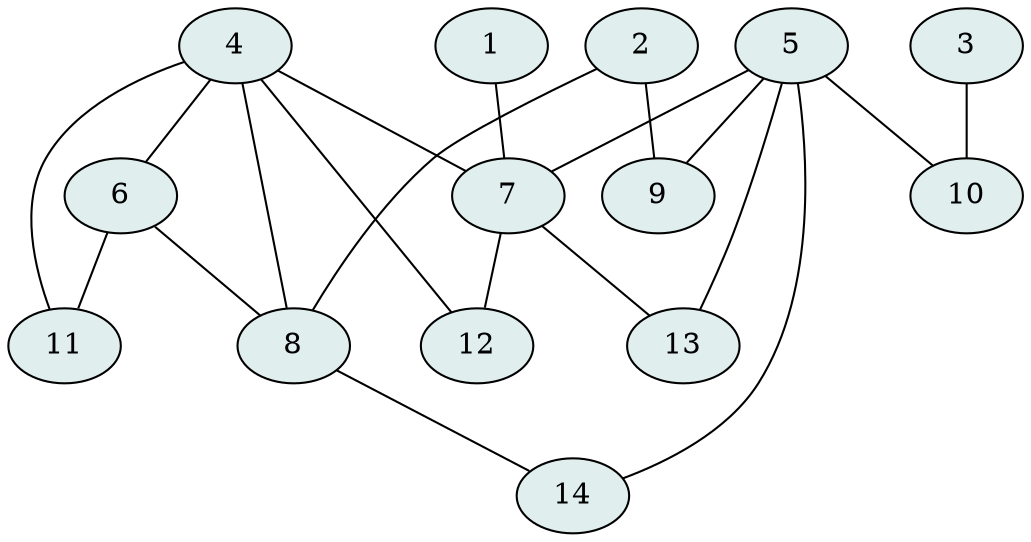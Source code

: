 graph {
    1 [style=filled, fillcolor = azure2];
    2 [style=filled, fillcolor = azure2];
    3 [style=filled, fillcolor = azure2];
    4 [style=filled, fillcolor = azure2];
    5 [style=filled, fillcolor = azure2];
    6 [style=filled, fillcolor = azure2];
    7 [style=filled, fillcolor = azure2];
    8 [style=filled, fillcolor = azure2];
    9 [style=filled, fillcolor = azure2];
    10 [style=filled, fillcolor = azure2];
    11 [style=filled, fillcolor = azure2];
    12 [style=filled, fillcolor = azure2];
    13 [style=filled, fillcolor = azure2];
    14 [style=filled, fillcolor = azure2];
1 -- 7;
2 -- 8;
2 -- 9;
3 -- 10;
4 -- 6;
4 -- 7;
4 -- 8;
4 -- 11;
4 -- 12;
5 -- 7;
5 -- 9;
5 -- 10;
5 -- 13;
5 -- 14;
6 -- 8;
6 -- 11;
7 -- 12;
7 -- 13;
8 -- 14;
}
